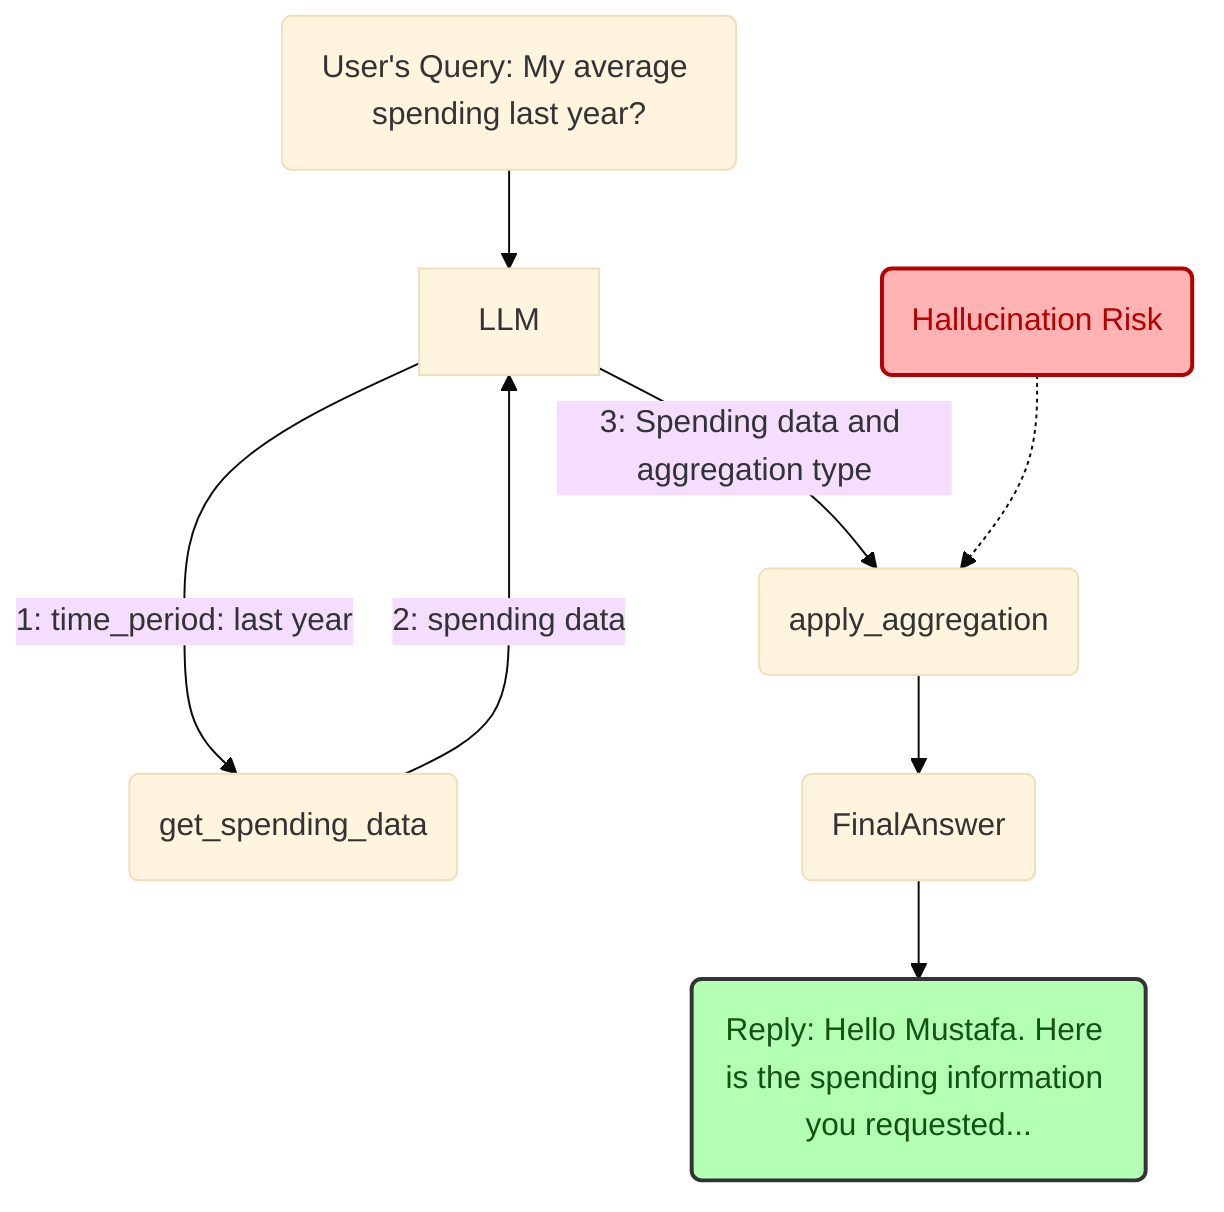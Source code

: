 %%{init: {'theme':'base'}}%%
flowchart TD
    %% Nodes
        U("User's Query: My average spending last year?")
        LLM[LLM]
        GS(get_spending_data)
        A(apply_aggregation)
        FA(FinalAnswer)
        U2(Reply: Hello Mustafa. Here is the spending information you requested...)
        HR(Hallucination Risk)

    %% Edge connections between nodes
    U --> LLM
    LLM ---> |1: time_period: last year| GS
    GS --> |2: spending data| LLM
    LLM --> |3: Spending data and aggregation type| A
    A --> FA
    FA --> U2
    HR -.-> A

    %% Styles
    style U2 fill:#b3ffb3,stroke:#333,stroke-width:2px,color:#145214
    style HR fill:#ffb3b3,stroke:#b30000,stroke-width:2px,color:#b30000